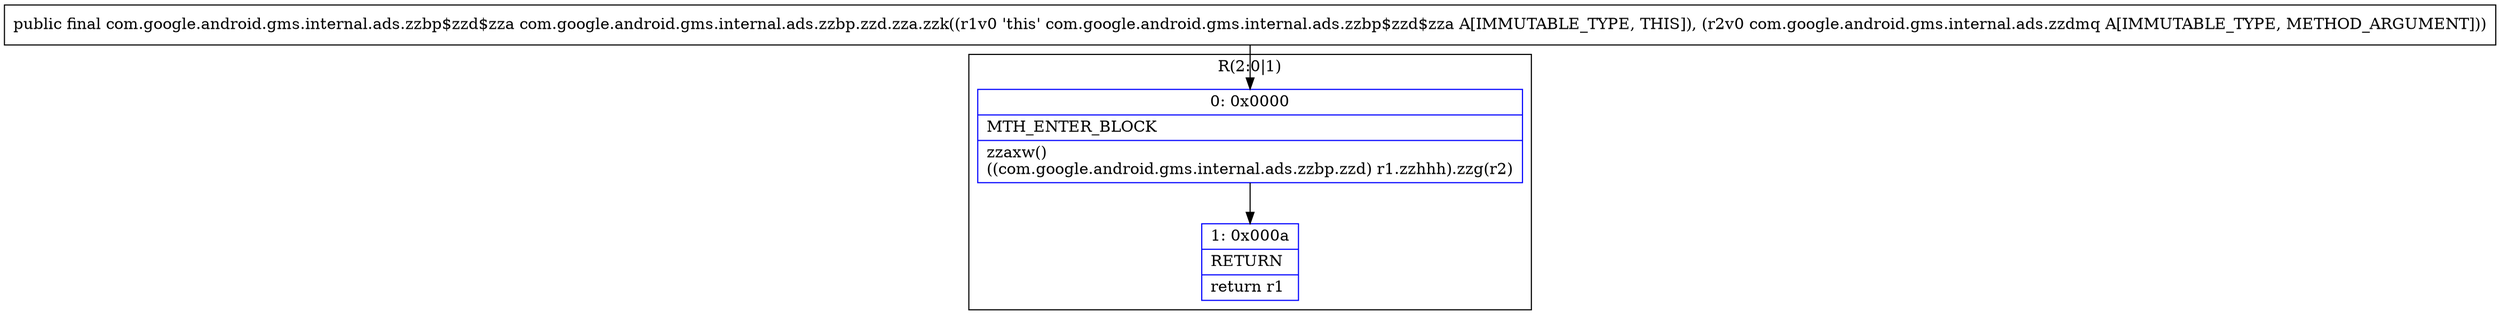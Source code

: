 digraph "CFG forcom.google.android.gms.internal.ads.zzbp.zzd.zza.zzk(Lcom\/google\/android\/gms\/internal\/ads\/zzdmq;)Lcom\/google\/android\/gms\/internal\/ads\/zzbp$zzd$zza;" {
subgraph cluster_Region_2089638622 {
label = "R(2:0|1)";
node [shape=record,color=blue];
Node_0 [shape=record,label="{0\:\ 0x0000|MTH_ENTER_BLOCK\l|zzaxw()\l((com.google.android.gms.internal.ads.zzbp.zzd) r1.zzhhh).zzg(r2)\l}"];
Node_1 [shape=record,label="{1\:\ 0x000a|RETURN\l|return r1\l}"];
}
MethodNode[shape=record,label="{public final com.google.android.gms.internal.ads.zzbp$zzd$zza com.google.android.gms.internal.ads.zzbp.zzd.zza.zzk((r1v0 'this' com.google.android.gms.internal.ads.zzbp$zzd$zza A[IMMUTABLE_TYPE, THIS]), (r2v0 com.google.android.gms.internal.ads.zzdmq A[IMMUTABLE_TYPE, METHOD_ARGUMENT])) }"];
MethodNode -> Node_0;
Node_0 -> Node_1;
}

